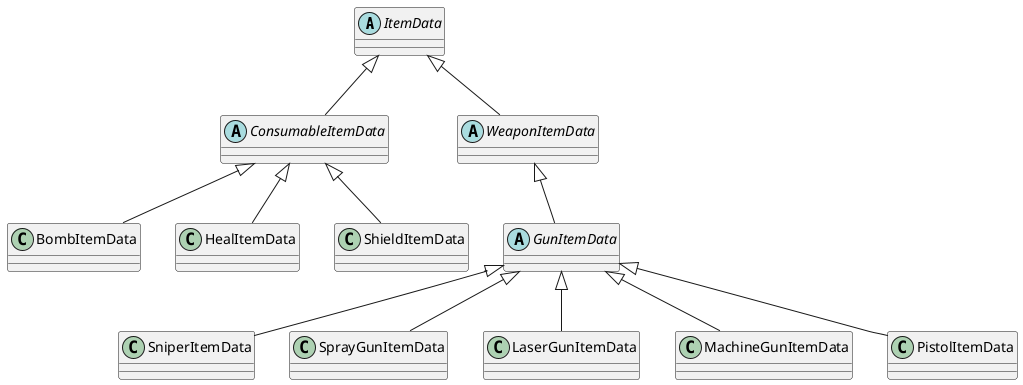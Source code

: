 @startuml ItemData

abstract class ItemData
{

}

abstract class ConsumableItemData
{

}

abstract class WeaponItemData
{

}

abstract class GunItemData
{

}

class BombItemData
{

}

class HealItemData
{

}

class ShieldItemData
{

}

class SniperItemData
{

}

class SprayGunItemData
{

}

class LaserGunItemData
{

}

class MachineGunItemData
{

}

class PistolItemData
{

}
ItemData <|-- ConsumableItemData

ConsumableItemData <|-- BombItemData
ConsumableItemData <|-- HealItemData
ConsumableItemData <|-- ShieldItemData

ItemData <|-- WeaponItemData
WeaponItemData <|-- GunItemData

GunItemData <|-- PistolItemData
GunItemData <|-- SniperItemData
GunItemData <|-- MachineGunItemData
GunItemData <|-- SprayGunItemData
GunItemData <|-- LaserGunItemData

@enduml